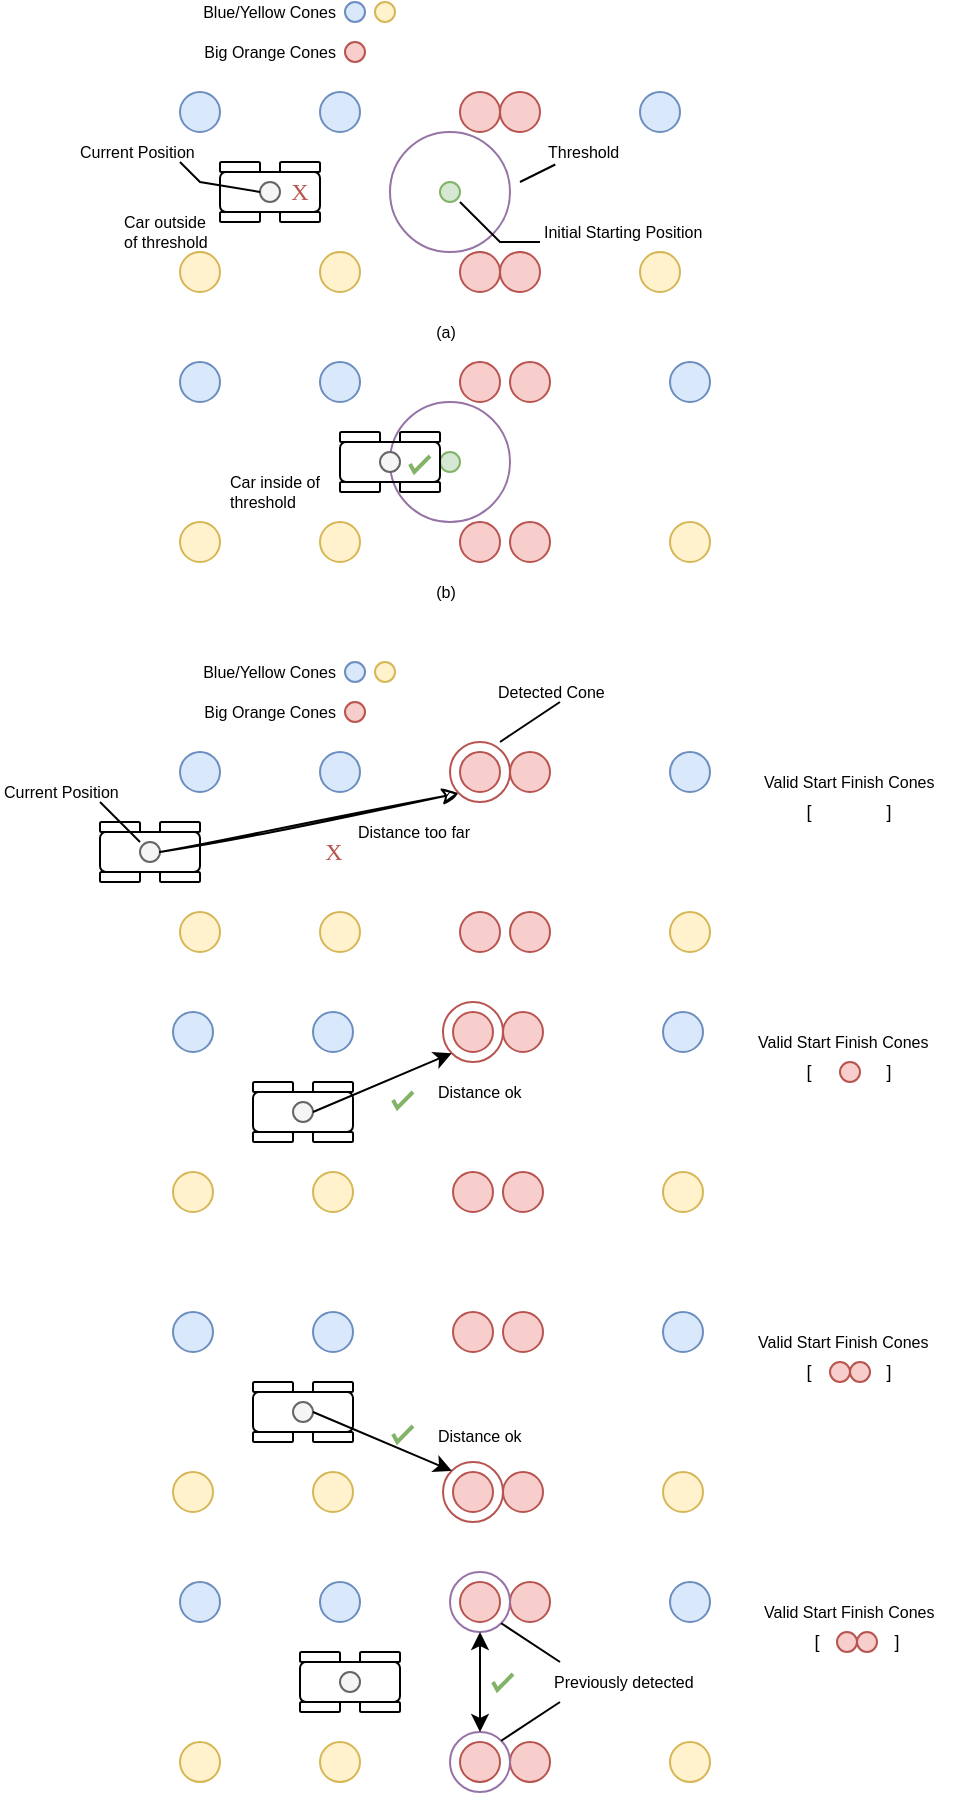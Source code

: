 <mxfile version="18.0.4" type="device"><diagram id="pE8NeCkS3sq0RhEdcYLy" name="Page-1"><mxGraphModel dx="1101" dy="887" grid="1" gridSize="10" guides="1" tooltips="1" connect="1" arrows="1" fold="1" page="1" pageScale="1" pageWidth="850" pageHeight="1100" math="0" shadow="0"><root><mxCell id="0"/><mxCell id="1" parent="0"/><mxCell id="3CB3aKo-GLkxVD4IySbN-8" value="" style="ellipse;whiteSpace=wrap;html=1;aspect=fixed;sketch=0;fillColor=none;strokeColor=#9673a6;fontFamily=Helvetica;" parent="1" vertex="1"><mxGeometry x="275" y="295" width="60" height="60" as="geometry"/></mxCell><mxCell id="4R3HOGXSp6TmTNWFVv4z-29" value="" style="ellipse;whiteSpace=wrap;html=1;aspect=fixed;sketch=0;fillColor=#dae8fc;strokeColor=#6c8ebf;fontFamily=Helvetica;" parent="1" vertex="1"><mxGeometry x="400" y="275" width="20" height="20" as="geometry"/></mxCell><mxCell id="4R3HOGXSp6TmTNWFVv4z-34" value="" style="ellipse;whiteSpace=wrap;html=1;aspect=fixed;sketch=0;fillColor=#fff2cc;strokeColor=#d6b656;fontFamily=Helvetica;" parent="1" vertex="1"><mxGeometry x="400" y="355" width="20" height="20" as="geometry"/></mxCell><mxCell id="7mS1BimvWWyyGBZMWS5H-38" value="" style="ellipse;whiteSpace=wrap;html=1;aspect=fixed;sketch=0;fillColor=#f8cecc;strokeColor=#b85450;fontFamily=Helvetica;" parent="1" vertex="1"><mxGeometry x="330" y="275" width="20" height="20" as="geometry"/></mxCell><mxCell id="7mS1BimvWWyyGBZMWS5H-39" value="" style="ellipse;whiteSpace=wrap;html=1;aspect=fixed;sketch=0;fillColor=#f8cecc;strokeColor=#b85450;fontFamily=Helvetica;" parent="1" vertex="1"><mxGeometry x="330" y="355" width="20" height="20" as="geometry"/></mxCell><mxCell id="3CB3aKo-GLkxVD4IySbN-1" value="" style="ellipse;whiteSpace=wrap;html=1;aspect=fixed;sketch=0;fillColor=#f8cecc;strokeColor=#b85450;fontFamily=Helvetica;" parent="1" vertex="1"><mxGeometry x="310" y="275" width="20" height="20" as="geometry"/></mxCell><mxCell id="3CB3aKo-GLkxVD4IySbN-4" value="" style="ellipse;whiteSpace=wrap;html=1;aspect=fixed;sketch=0;fillColor=#f8cecc;strokeColor=#b85450;fontFamily=Helvetica;" parent="1" vertex="1"><mxGeometry x="310" y="355" width="20" height="20" as="geometry"/></mxCell><mxCell id="3CB3aKo-GLkxVD4IySbN-5" value="" style="ellipse;whiteSpace=wrap;html=1;aspect=fixed;sketch=0;fillColor=#dae8fc;strokeColor=#6c8ebf;fontFamily=Helvetica;" parent="1" vertex="1"><mxGeometry x="240" y="275" width="20" height="20" as="geometry"/></mxCell><mxCell id="3CB3aKo-GLkxVD4IySbN-6" value="" style="ellipse;whiteSpace=wrap;html=1;aspect=fixed;sketch=0;fillColor=#fff2cc;strokeColor=#d6b656;fontFamily=Helvetica;" parent="1" vertex="1"><mxGeometry x="240" y="355" width="20" height="20" as="geometry"/></mxCell><mxCell id="3CB3aKo-GLkxVD4IySbN-7" value="" style="ellipse;whiteSpace=wrap;html=1;aspect=fixed;sketch=0;fillColor=#d5e8d4;strokeColor=#82b366;fontFamily=Helvetica;" parent="1" vertex="1"><mxGeometry x="300" y="320" width="10" height="10" as="geometry"/></mxCell><mxCell id="3CB3aKo-GLkxVD4IySbN-16" value="" style="group" parent="1" vertex="1" connectable="0"><mxGeometry x="190" y="310" width="50" height="30" as="geometry"/></mxCell><mxCell id="3CB3aKo-GLkxVD4IySbN-10" value="" style="rounded=1;whiteSpace=wrap;html=1;fillColor=none;" parent="3CB3aKo-GLkxVD4IySbN-16" vertex="1"><mxGeometry y="5" width="50" height="20" as="geometry"/></mxCell><mxCell id="3CB3aKo-GLkxVD4IySbN-11" value="" style="rounded=1;whiteSpace=wrap;html=1;fillColor=none;" parent="3CB3aKo-GLkxVD4IySbN-16" vertex="1"><mxGeometry width="20" height="5" as="geometry"/></mxCell><mxCell id="3CB3aKo-GLkxVD4IySbN-12" value="" style="rounded=1;whiteSpace=wrap;html=1;fillColor=none;" parent="3CB3aKo-GLkxVD4IySbN-16" vertex="1"><mxGeometry y="25" width="20" height="5" as="geometry"/></mxCell><mxCell id="3CB3aKo-GLkxVD4IySbN-13" value="" style="rounded=1;whiteSpace=wrap;html=1;fillColor=none;" parent="3CB3aKo-GLkxVD4IySbN-16" vertex="1"><mxGeometry x="30" width="20" height="5" as="geometry"/></mxCell><mxCell id="3CB3aKo-GLkxVD4IySbN-14" value="" style="rounded=1;whiteSpace=wrap;html=1;fillColor=none;" parent="3CB3aKo-GLkxVD4IySbN-16" vertex="1"><mxGeometry x="30" y="25" width="20" height="5" as="geometry"/></mxCell><mxCell id="3CB3aKo-GLkxVD4IySbN-37" value="" style="ellipse;whiteSpace=wrap;html=1;aspect=fixed;sketch=0;fillColor=#f5f5f5;strokeColor=#666666;fontFamily=Helvetica;fontColor=#333333;" parent="3CB3aKo-GLkxVD4IySbN-16" vertex="1"><mxGeometry x="20" y="10" width="10" height="10" as="geometry"/></mxCell><mxCell id="3CB3aKo-GLkxVD4IySbN-39" value="X" style="text;html=1;strokeColor=none;fillColor=none;align=center;verticalAlign=middle;whiteSpace=wrap;rounded=0;labelBackgroundColor=none;sketch=1;fontFamily=Comic Sans MS;fontColor=#B85450;" parent="3CB3aKo-GLkxVD4IySbN-16" vertex="1"><mxGeometry x="30" y="10" width="20" height="10" as="geometry"/></mxCell><mxCell id="pTOmuK1ei0gMLEp0mzOM-5" value="" style="endArrow=none;html=1;rounded=0;sketch=0;exitX=0.583;exitY=0.583;exitDx=0;exitDy=0;exitPerimeter=0;entryX=0.4;entryY=0.5;entryDx=0;entryDy=0;entryPerimeter=0;" parent="3CB3aKo-GLkxVD4IySbN-16" target="3CB3aKo-GLkxVD4IySbN-10" edge="1"><mxGeometry width="50" height="50" relative="1" as="geometry"><mxPoint x="-20.02" y="-0.02" as="sourcePoint"/><mxPoint x="20" y="20.0" as="targetPoint"/><Array as="points"><mxPoint x="-10" y="10"/></Array></mxGeometry></mxCell><mxCell id="3CB3aKo-GLkxVD4IySbN-17" value="" style="ellipse;whiteSpace=wrap;html=1;aspect=fixed;sketch=0;fillColor=#dae8fc;strokeColor=#6c8ebf;fontFamily=Helvetica;" parent="1" vertex="1"><mxGeometry x="170" y="275" width="20" height="20" as="geometry"/></mxCell><mxCell id="3CB3aKo-GLkxVD4IySbN-18" value="" style="ellipse;whiteSpace=wrap;html=1;aspect=fixed;sketch=0;fillColor=#fff2cc;strokeColor=#d6b656;fontFamily=Helvetica;" parent="1" vertex="1"><mxGeometry x="170" y="355" width="20" height="20" as="geometry"/></mxCell><mxCell id="3CB3aKo-GLkxVD4IySbN-41" value="" style="ellipse;whiteSpace=wrap;html=1;aspect=fixed;sketch=0;fillColor=#dae8fc;strokeColor=#6c8ebf;fontFamily=Helvetica;" parent="1" vertex="1"><mxGeometry x="411.5" y="735" width="20" height="20" as="geometry"/></mxCell><mxCell id="3CB3aKo-GLkxVD4IySbN-42" value="" style="ellipse;whiteSpace=wrap;html=1;aspect=fixed;sketch=0;fillColor=#fff2cc;strokeColor=#d6b656;fontFamily=Helvetica;" parent="1" vertex="1"><mxGeometry x="411.5" y="815" width="20" height="20" as="geometry"/></mxCell><mxCell id="3CB3aKo-GLkxVD4IySbN-43" value="" style="ellipse;whiteSpace=wrap;html=1;aspect=fixed;sketch=0;fillColor=#f8cecc;strokeColor=#b85450;fontFamily=Helvetica;" parent="1" vertex="1"><mxGeometry x="331.5" y="735" width="20" height="20" as="geometry"/></mxCell><mxCell id="3CB3aKo-GLkxVD4IySbN-44" value="" style="ellipse;whiteSpace=wrap;html=1;aspect=fixed;sketch=0;fillColor=#f8cecc;strokeColor=#b85450;fontFamily=Helvetica;" parent="1" vertex="1"><mxGeometry x="331.5" y="815" width="20" height="20" as="geometry"/></mxCell><mxCell id="3CB3aKo-GLkxVD4IySbN-45" value="" style="ellipse;whiteSpace=wrap;html=1;aspect=fixed;sketch=0;fillColor=#f8cecc;strokeColor=#b85450;fontFamily=Helvetica;" parent="1" vertex="1"><mxGeometry x="306.5" y="735" width="20" height="20" as="geometry"/></mxCell><mxCell id="3CB3aKo-GLkxVD4IySbN-46" value="" style="ellipse;whiteSpace=wrap;html=1;aspect=fixed;sketch=0;fillColor=#f8cecc;strokeColor=#b85450;fontFamily=Helvetica;" parent="1" vertex="1"><mxGeometry x="306.5" y="815" width="20" height="20" as="geometry"/></mxCell><mxCell id="3CB3aKo-GLkxVD4IySbN-47" value="" style="ellipse;whiteSpace=wrap;html=1;aspect=fixed;sketch=0;fillColor=#dae8fc;strokeColor=#6c8ebf;fontFamily=Helvetica;" parent="1" vertex="1"><mxGeometry x="236.5" y="735" width="20" height="20" as="geometry"/></mxCell><mxCell id="3CB3aKo-GLkxVD4IySbN-48" value="" style="ellipse;whiteSpace=wrap;html=1;aspect=fixed;sketch=0;fillColor=#fff2cc;strokeColor=#d6b656;fontFamily=Helvetica;" parent="1" vertex="1"><mxGeometry x="236.5" y="815" width="20" height="20" as="geometry"/></mxCell><mxCell id="3CB3aKo-GLkxVD4IySbN-51" value="" style="group;sketch=0;" parent="1" vertex="1" connectable="0"><mxGeometry x="206.5" y="770" width="50" height="30" as="geometry"/></mxCell><mxCell id="3CB3aKo-GLkxVD4IySbN-52" value="" style="rounded=1;whiteSpace=wrap;html=1;fillColor=none;sketch=0;" parent="3CB3aKo-GLkxVD4IySbN-51" vertex="1"><mxGeometry y="5" width="50" height="20" as="geometry"/></mxCell><mxCell id="3CB3aKo-GLkxVD4IySbN-53" value="" style="rounded=1;whiteSpace=wrap;html=1;fillColor=none;sketch=0;" parent="3CB3aKo-GLkxVD4IySbN-51" vertex="1"><mxGeometry width="20" height="5" as="geometry"/></mxCell><mxCell id="3CB3aKo-GLkxVD4IySbN-54" value="" style="rounded=1;whiteSpace=wrap;html=1;fillColor=none;sketch=0;" parent="3CB3aKo-GLkxVD4IySbN-51" vertex="1"><mxGeometry y="25" width="20" height="5" as="geometry"/></mxCell><mxCell id="3CB3aKo-GLkxVD4IySbN-55" value="" style="rounded=1;whiteSpace=wrap;html=1;fillColor=none;sketch=0;" parent="3CB3aKo-GLkxVD4IySbN-51" vertex="1"><mxGeometry x="30" width="20" height="5" as="geometry"/></mxCell><mxCell id="3CB3aKo-GLkxVD4IySbN-56" value="" style="rounded=1;whiteSpace=wrap;html=1;fillColor=none;sketch=0;" parent="3CB3aKo-GLkxVD4IySbN-51" vertex="1"><mxGeometry x="30" y="25" width="20" height="5" as="geometry"/></mxCell><mxCell id="3CB3aKo-GLkxVD4IySbN-57" value="" style="ellipse;whiteSpace=wrap;html=1;aspect=fixed;sketch=0;fillColor=#f5f5f5;strokeColor=#666666;fontFamily=Helvetica;fontColor=#333333;" parent="3CB3aKo-GLkxVD4IySbN-51" vertex="1"><mxGeometry x="20" y="10" width="10" height="10" as="geometry"/></mxCell><mxCell id="3CB3aKo-GLkxVD4IySbN-59" value="" style="ellipse;whiteSpace=wrap;html=1;aspect=fixed;sketch=0;fillColor=#dae8fc;strokeColor=#6c8ebf;fontFamily=Helvetica;" parent="1" vertex="1"><mxGeometry x="166.5" y="735" width="20" height="20" as="geometry"/></mxCell><mxCell id="3CB3aKo-GLkxVD4IySbN-60" value="" style="ellipse;whiteSpace=wrap;html=1;aspect=fixed;sketch=0;fillColor=#fff2cc;strokeColor=#d6b656;fontFamily=Helvetica;" parent="1" vertex="1"><mxGeometry x="166.5" y="815" width="20" height="20" as="geometry"/></mxCell><mxCell id="3CB3aKo-GLkxVD4IySbN-61" value="" style="ellipse;whiteSpace=wrap;html=1;aspect=fixed;sketch=0;fillColor=none;strokeColor=#b85450;fontFamily=Helvetica;" parent="1" vertex="1"><mxGeometry x="301.5" y="730" width="30" height="30" as="geometry"/></mxCell><mxCell id="3CB3aKo-GLkxVD4IySbN-62" value="" style="endArrow=classic;html=1;rounded=0;exitX=1;exitY=0.5;exitDx=0;exitDy=0;entryX=0;entryY=1;entryDx=0;entryDy=0;sketch=0;" parent="1" source="3CB3aKo-GLkxVD4IySbN-57" target="3CB3aKo-GLkxVD4IySbN-61" edge="1"><mxGeometry width="50" height="50" relative="1" as="geometry"><mxPoint x="266.5" y="815" as="sourcePoint"/><mxPoint x="316.5" y="765" as="targetPoint"/></mxGeometry></mxCell><mxCell id="3CB3aKo-GLkxVD4IySbN-63" value="" style="ellipse;whiteSpace=wrap;html=1;aspect=fixed;sketch=0;fillColor=#f8cecc;strokeColor=#b85450;fontFamily=Helvetica;" parent="1" vertex="1"><mxGeometry x="500" y="760" width="10" height="10" as="geometry"/></mxCell><mxCell id="3CB3aKo-GLkxVD4IySbN-65" value="Valid Start Finish Cones" style="text;html=1;strokeColor=none;fillColor=none;align=left;verticalAlign=middle;whiteSpace=wrap;rounded=0;fontFamily=Helvetica;fontSize=8;sketch=0;" parent="1" vertex="1"><mxGeometry x="456.5" y="745" width="97" height="10" as="geometry"/></mxCell><mxCell id="3CB3aKo-GLkxVD4IySbN-66" value="[&amp;nbsp; &amp;nbsp; &amp;nbsp; &amp;nbsp; &amp;nbsp; &amp;nbsp; &amp;nbsp; &amp;nbsp;]" style="text;html=1;strokeColor=none;fillColor=none;align=center;verticalAlign=middle;whiteSpace=wrap;rounded=0;fontFamily=Helvetica;fontSize=9;sketch=0;" parent="1" vertex="1"><mxGeometry x="473.44" y="760" width="63.12" height="10" as="geometry"/></mxCell><mxCell id="3CB3aKo-GLkxVD4IySbN-67" value="" style="html=1;verticalLabelPosition=bottom;labelBackgroundColor=#ffffff;verticalAlign=top;shadow=0;dashed=0;strokeWidth=2;shape=mxgraph.ios7.misc.check;strokeColor=#82b366;sketch=0;fontFamily=Comic Sans MS;fillColor=#d5e8d4;" parent="1" vertex="1"><mxGeometry x="276.5" y="775" width="10" height="8" as="geometry"/></mxCell><mxCell id="3CB3aKo-GLkxVD4IySbN-68" value="" style="ellipse;whiteSpace=wrap;html=1;aspect=fixed;sketch=0;fillColor=#dae8fc;strokeColor=#6c8ebf;fontFamily=Helvetica;" parent="1" vertex="1"><mxGeometry x="415" y="605" width="20" height="20" as="geometry"/></mxCell><mxCell id="3CB3aKo-GLkxVD4IySbN-69" value="" style="ellipse;whiteSpace=wrap;html=1;aspect=fixed;sketch=0;fillColor=#fff2cc;strokeColor=#d6b656;fontFamily=Helvetica;" parent="1" vertex="1"><mxGeometry x="415" y="685" width="20" height="20" as="geometry"/></mxCell><mxCell id="3CB3aKo-GLkxVD4IySbN-70" value="" style="ellipse;whiteSpace=wrap;html=1;aspect=fixed;sketch=0;fillColor=#f8cecc;strokeColor=#b85450;fontFamily=Helvetica;" parent="1" vertex="1"><mxGeometry x="335" y="605" width="20" height="20" as="geometry"/></mxCell><mxCell id="3CB3aKo-GLkxVD4IySbN-71" value="" style="ellipse;whiteSpace=wrap;html=1;aspect=fixed;sketch=0;fillColor=#f8cecc;strokeColor=#b85450;fontFamily=Helvetica;" parent="1" vertex="1"><mxGeometry x="335" y="685" width="20" height="20" as="geometry"/></mxCell><mxCell id="3CB3aKo-GLkxVD4IySbN-72" value="" style="ellipse;whiteSpace=wrap;html=1;aspect=fixed;sketch=0;fillColor=#f8cecc;strokeColor=#b85450;fontFamily=Helvetica;" parent="1" vertex="1"><mxGeometry x="310" y="605" width="20" height="20" as="geometry"/></mxCell><mxCell id="3CB3aKo-GLkxVD4IySbN-73" value="" style="ellipse;whiteSpace=wrap;html=1;aspect=fixed;sketch=0;fillColor=#f8cecc;strokeColor=#b85450;fontFamily=Helvetica;" parent="1" vertex="1"><mxGeometry x="310" y="685" width="20" height="20" as="geometry"/></mxCell><mxCell id="3CB3aKo-GLkxVD4IySbN-74" value="" style="ellipse;whiteSpace=wrap;html=1;aspect=fixed;sketch=0;fillColor=#dae8fc;strokeColor=#6c8ebf;fontFamily=Helvetica;" parent="1" vertex="1"><mxGeometry x="240" y="605" width="20" height="20" as="geometry"/></mxCell><mxCell id="3CB3aKo-GLkxVD4IySbN-75" value="" style="ellipse;whiteSpace=wrap;html=1;aspect=fixed;sketch=0;fillColor=#fff2cc;strokeColor=#d6b656;fontFamily=Helvetica;" parent="1" vertex="1"><mxGeometry x="240" y="685" width="20" height="20" as="geometry"/></mxCell><mxCell id="3CB3aKo-GLkxVD4IySbN-76" value="" style="group" parent="1" vertex="1" connectable="0"><mxGeometry x="130" y="640" width="50" height="30" as="geometry"/></mxCell><mxCell id="3CB3aKo-GLkxVD4IySbN-77" value="" style="rounded=1;whiteSpace=wrap;html=1;fillColor=none;" parent="3CB3aKo-GLkxVD4IySbN-76" vertex="1"><mxGeometry y="5" width="50" height="20" as="geometry"/></mxCell><mxCell id="3CB3aKo-GLkxVD4IySbN-78" value="" style="rounded=1;whiteSpace=wrap;html=1;fillColor=none;" parent="3CB3aKo-GLkxVD4IySbN-76" vertex="1"><mxGeometry width="20" height="5" as="geometry"/></mxCell><mxCell id="3CB3aKo-GLkxVD4IySbN-79" value="" style="rounded=1;whiteSpace=wrap;html=1;fillColor=none;" parent="3CB3aKo-GLkxVD4IySbN-76" vertex="1"><mxGeometry y="25" width="20" height="5" as="geometry"/></mxCell><mxCell id="3CB3aKo-GLkxVD4IySbN-80" value="" style="rounded=1;whiteSpace=wrap;html=1;fillColor=none;" parent="3CB3aKo-GLkxVD4IySbN-76" vertex="1"><mxGeometry x="30" width="20" height="5" as="geometry"/></mxCell><mxCell id="3CB3aKo-GLkxVD4IySbN-81" value="" style="rounded=1;whiteSpace=wrap;html=1;fillColor=none;" parent="3CB3aKo-GLkxVD4IySbN-76" vertex="1"><mxGeometry x="30" y="25" width="20" height="5" as="geometry"/></mxCell><mxCell id="3CB3aKo-GLkxVD4IySbN-82" value="" style="ellipse;whiteSpace=wrap;html=1;aspect=fixed;sketch=0;fillColor=#f5f5f5;strokeColor=#666666;fontFamily=Helvetica;fontColor=#333333;" parent="3CB3aKo-GLkxVD4IySbN-76" vertex="1"><mxGeometry x="20" y="10" width="10" height="10" as="geometry"/></mxCell><mxCell id="3CB3aKo-GLkxVD4IySbN-83" value="" style="ellipse;whiteSpace=wrap;html=1;aspect=fixed;sketch=0;fillColor=#dae8fc;strokeColor=#6c8ebf;fontFamily=Helvetica;" parent="1" vertex="1"><mxGeometry x="170" y="605" width="20" height="20" as="geometry"/></mxCell><mxCell id="3CB3aKo-GLkxVD4IySbN-84" value="" style="ellipse;whiteSpace=wrap;html=1;aspect=fixed;sketch=0;fillColor=#fff2cc;strokeColor=#d6b656;fontFamily=Helvetica;" parent="1" vertex="1"><mxGeometry x="170" y="685" width="20" height="20" as="geometry"/></mxCell><mxCell id="3CB3aKo-GLkxVD4IySbN-85" value="" style="ellipse;whiteSpace=wrap;html=1;aspect=fixed;sketch=0;fillColor=none;strokeColor=#b85450;fontFamily=Helvetica;" parent="1" vertex="1"><mxGeometry x="305" y="600" width="30" height="30" as="geometry"/></mxCell><mxCell id="3CB3aKo-GLkxVD4IySbN-86" value="" style="endArrow=classic;html=1;rounded=0;exitX=1;exitY=0.5;exitDx=0;exitDy=0;entryX=0;entryY=1;entryDx=0;entryDy=0;sketch=1;" parent="1" source="3CB3aKo-GLkxVD4IySbN-82" target="3CB3aKo-GLkxVD4IySbN-85" edge="1"><mxGeometry width="50" height="50" relative="1" as="geometry"><mxPoint x="270" y="685" as="sourcePoint"/><mxPoint x="320" y="635" as="targetPoint"/></mxGeometry></mxCell><mxCell id="3CB3aKo-GLkxVD4IySbN-88" value="Valid Start Finish Cones" style="text;html=1;strokeColor=none;fillColor=none;align=left;verticalAlign=middle;whiteSpace=wrap;rounded=0;fontFamily=Helvetica;fontSize=8;" parent="1" vertex="1"><mxGeometry x="460" y="615" width="97" height="10" as="geometry"/></mxCell><mxCell id="3CB3aKo-GLkxVD4IySbN-91" value="X" style="text;html=1;strokeColor=none;fillColor=none;align=center;verticalAlign=middle;whiteSpace=wrap;rounded=0;labelBackgroundColor=none;sketch=1;fontFamily=Comic Sans MS;fontColor=#B85450;" parent="1" vertex="1"><mxGeometry x="236.5" y="650" width="20" height="10" as="geometry"/></mxCell><mxCell id="3CB3aKo-GLkxVD4IySbN-92" value="[&amp;nbsp; &amp;nbsp; &amp;nbsp; &amp;nbsp; &amp;nbsp; &amp;nbsp; &amp;nbsp; &amp;nbsp;]" style="text;html=1;strokeColor=none;fillColor=none;align=center;verticalAlign=middle;whiteSpace=wrap;rounded=0;fontFamily=Helvetica;fontSize=9;" parent="1" vertex="1"><mxGeometry x="473.44" y="630" width="63.12" height="10" as="geometry"/></mxCell><mxCell id="3CB3aKo-GLkxVD4IySbN-93" value="" style="ellipse;whiteSpace=wrap;html=1;aspect=fixed;sketch=0;fillColor=#dae8fc;strokeColor=#6c8ebf;fontFamily=Helvetica;" parent="1" vertex="1"><mxGeometry x="411.5" y="885" width="20" height="20" as="geometry"/></mxCell><mxCell id="3CB3aKo-GLkxVD4IySbN-94" value="" style="ellipse;whiteSpace=wrap;html=1;aspect=fixed;sketch=0;fillColor=#fff2cc;strokeColor=#d6b656;fontFamily=Helvetica;" parent="1" vertex="1"><mxGeometry x="411.5" y="965" width="20" height="20" as="geometry"/></mxCell><mxCell id="3CB3aKo-GLkxVD4IySbN-95" value="" style="ellipse;whiteSpace=wrap;html=1;aspect=fixed;sketch=0;fillColor=#f8cecc;strokeColor=#b85450;fontFamily=Helvetica;" parent="1" vertex="1"><mxGeometry x="331.5" y="885" width="20" height="20" as="geometry"/></mxCell><mxCell id="3CB3aKo-GLkxVD4IySbN-96" value="" style="ellipse;whiteSpace=wrap;html=1;aspect=fixed;sketch=0;fillColor=#f8cecc;strokeColor=#b85450;fontFamily=Helvetica;" parent="1" vertex="1"><mxGeometry x="331.5" y="965" width="20" height="20" as="geometry"/></mxCell><mxCell id="3CB3aKo-GLkxVD4IySbN-97" value="" style="ellipse;whiteSpace=wrap;html=1;aspect=fixed;sketch=0;fillColor=#f8cecc;strokeColor=#b85450;fontFamily=Helvetica;" parent="1" vertex="1"><mxGeometry x="306.5" y="885" width="20" height="20" as="geometry"/></mxCell><mxCell id="3CB3aKo-GLkxVD4IySbN-98" value="" style="ellipse;whiteSpace=wrap;html=1;aspect=fixed;sketch=0;fillColor=#f8cecc;strokeColor=#b85450;fontFamily=Helvetica;" parent="1" vertex="1"><mxGeometry x="306.5" y="965" width="20" height="20" as="geometry"/></mxCell><mxCell id="3CB3aKo-GLkxVD4IySbN-99" value="" style="ellipse;whiteSpace=wrap;html=1;aspect=fixed;sketch=0;fillColor=#dae8fc;strokeColor=#6c8ebf;fontFamily=Helvetica;" parent="1" vertex="1"><mxGeometry x="236.5" y="885" width="20" height="20" as="geometry"/></mxCell><mxCell id="3CB3aKo-GLkxVD4IySbN-100" value="" style="ellipse;whiteSpace=wrap;html=1;aspect=fixed;sketch=0;fillColor=#fff2cc;strokeColor=#d6b656;fontFamily=Helvetica;" parent="1" vertex="1"><mxGeometry x="236.5" y="965" width="20" height="20" as="geometry"/></mxCell><mxCell id="3CB3aKo-GLkxVD4IySbN-101" value="" style="group;sketch=0;" parent="1" vertex="1" connectable="0"><mxGeometry x="206.5" y="920" width="50" height="30" as="geometry"/></mxCell><mxCell id="3CB3aKo-GLkxVD4IySbN-102" value="" style="rounded=1;whiteSpace=wrap;html=1;fillColor=none;sketch=0;" parent="3CB3aKo-GLkxVD4IySbN-101" vertex="1"><mxGeometry y="5" width="50" height="20" as="geometry"/></mxCell><mxCell id="3CB3aKo-GLkxVD4IySbN-103" value="" style="rounded=1;whiteSpace=wrap;html=1;fillColor=none;sketch=0;" parent="3CB3aKo-GLkxVD4IySbN-101" vertex="1"><mxGeometry width="20" height="5" as="geometry"/></mxCell><mxCell id="3CB3aKo-GLkxVD4IySbN-104" value="" style="rounded=1;whiteSpace=wrap;html=1;fillColor=none;sketch=0;" parent="3CB3aKo-GLkxVD4IySbN-101" vertex="1"><mxGeometry y="25" width="20" height="5" as="geometry"/></mxCell><mxCell id="3CB3aKo-GLkxVD4IySbN-105" value="" style="rounded=1;whiteSpace=wrap;html=1;fillColor=none;sketch=0;" parent="3CB3aKo-GLkxVD4IySbN-101" vertex="1"><mxGeometry x="30" width="20" height="5" as="geometry"/></mxCell><mxCell id="3CB3aKo-GLkxVD4IySbN-106" value="" style="rounded=1;whiteSpace=wrap;html=1;fillColor=none;sketch=0;" parent="3CB3aKo-GLkxVD4IySbN-101" vertex="1"><mxGeometry x="30" y="25" width="20" height="5" as="geometry"/></mxCell><mxCell id="3CB3aKo-GLkxVD4IySbN-107" value="" style="ellipse;whiteSpace=wrap;html=1;aspect=fixed;sketch=0;fillColor=#f5f5f5;strokeColor=#666666;fontFamily=Helvetica;fontColor=#333333;" parent="3CB3aKo-GLkxVD4IySbN-101" vertex="1"><mxGeometry x="20" y="10" width="10" height="10" as="geometry"/></mxCell><mxCell id="3CB3aKo-GLkxVD4IySbN-108" value="" style="ellipse;whiteSpace=wrap;html=1;aspect=fixed;sketch=0;fillColor=#dae8fc;strokeColor=#6c8ebf;fontFamily=Helvetica;" parent="1" vertex="1"><mxGeometry x="166.5" y="885" width="20" height="20" as="geometry"/></mxCell><mxCell id="3CB3aKo-GLkxVD4IySbN-109" value="" style="ellipse;whiteSpace=wrap;html=1;aspect=fixed;sketch=0;fillColor=#fff2cc;strokeColor=#d6b656;fontFamily=Helvetica;" parent="1" vertex="1"><mxGeometry x="166.5" y="965" width="20" height="20" as="geometry"/></mxCell><mxCell id="3CB3aKo-GLkxVD4IySbN-110" value="" style="ellipse;whiteSpace=wrap;html=1;aspect=fixed;sketch=0;fillColor=none;strokeColor=#b85450;fontFamily=Helvetica;" parent="1" vertex="1"><mxGeometry x="301.5" y="960" width="30" height="30" as="geometry"/></mxCell><mxCell id="3CB3aKo-GLkxVD4IySbN-111" value="" style="endArrow=classic;html=1;rounded=0;exitX=1;exitY=0.5;exitDx=0;exitDy=0;sketch=0;entryX=0;entryY=0;entryDx=0;entryDy=0;" parent="1" source="3CB3aKo-GLkxVD4IySbN-107" target="3CB3aKo-GLkxVD4IySbN-110" edge="1"><mxGeometry width="50" height="50" relative="1" as="geometry"><mxPoint x="266.5" y="965" as="sourcePoint"/><mxPoint x="300" y="950" as="targetPoint"/></mxGeometry></mxCell><mxCell id="3CB3aKo-GLkxVD4IySbN-112" value="" style="ellipse;whiteSpace=wrap;html=1;aspect=fixed;sketch=0;fillColor=#f8cecc;strokeColor=#b85450;fontFamily=Helvetica;" parent="1" vertex="1"><mxGeometry x="505" y="910" width="10" height="10" as="geometry"/></mxCell><mxCell id="3CB3aKo-GLkxVD4IySbN-113" value="Valid Start Finish Cones" style="text;html=1;strokeColor=none;fillColor=none;align=left;verticalAlign=middle;whiteSpace=wrap;rounded=0;fontFamily=Helvetica;fontSize=8;sketch=0;" parent="1" vertex="1"><mxGeometry x="456.5" y="895" width="97" height="10" as="geometry"/></mxCell><mxCell id="3CB3aKo-GLkxVD4IySbN-114" value="[&amp;nbsp; &amp;nbsp; &amp;nbsp; &amp;nbsp; &amp;nbsp; &amp;nbsp; &amp;nbsp; &amp;nbsp;]" style="text;html=1;strokeColor=none;fillColor=none;align=center;verticalAlign=middle;whiteSpace=wrap;rounded=0;fontFamily=Helvetica;fontSize=9;sketch=0;" parent="1" vertex="1"><mxGeometry x="473.44" y="910" width="63.12" height="10" as="geometry"/></mxCell><mxCell id="3CB3aKo-GLkxVD4IySbN-115" value="" style="html=1;verticalLabelPosition=bottom;labelBackgroundColor=#ffffff;verticalAlign=top;shadow=0;dashed=0;strokeWidth=2;shape=mxgraph.ios7.misc.check;strokeColor=#82b366;sketch=0;fontFamily=Comic Sans MS;fillColor=#d5e8d4;" parent="1" vertex="1"><mxGeometry x="276.5" y="942" width="10" height="8" as="geometry"/></mxCell><mxCell id="3CB3aKo-GLkxVD4IySbN-116" value="" style="ellipse;whiteSpace=wrap;html=1;aspect=fixed;sketch=0;fillColor=#f8cecc;strokeColor=#b85450;fontFamily=Helvetica;" parent="1" vertex="1"><mxGeometry x="495" y="910" width="10" height="10" as="geometry"/></mxCell><mxCell id="3CB3aKo-GLkxVD4IySbN-120" value="" style="ellipse;whiteSpace=wrap;html=1;aspect=fixed;sketch=0;fillColor=#dae8fc;strokeColor=#6c8ebf;fontFamily=Helvetica;" parent="1" vertex="1"><mxGeometry x="415" y="1020" width="20" height="20" as="geometry"/></mxCell><mxCell id="3CB3aKo-GLkxVD4IySbN-121" value="" style="ellipse;whiteSpace=wrap;html=1;aspect=fixed;sketch=0;fillColor=#fff2cc;strokeColor=#d6b656;fontFamily=Helvetica;" parent="1" vertex="1"><mxGeometry x="415" y="1100" width="20" height="20" as="geometry"/></mxCell><mxCell id="3CB3aKo-GLkxVD4IySbN-122" value="" style="ellipse;whiteSpace=wrap;html=1;aspect=fixed;sketch=0;fillColor=#f8cecc;strokeColor=#b85450;fontFamily=Helvetica;" parent="1" vertex="1"><mxGeometry x="335" y="1020" width="20" height="20" as="geometry"/></mxCell><mxCell id="3CB3aKo-GLkxVD4IySbN-123" value="" style="ellipse;whiteSpace=wrap;html=1;aspect=fixed;sketch=0;fillColor=#f8cecc;strokeColor=#b85450;fontFamily=Helvetica;" parent="1" vertex="1"><mxGeometry x="335" y="1100" width="20" height="20" as="geometry"/></mxCell><mxCell id="3CB3aKo-GLkxVD4IySbN-124" value="" style="ellipse;whiteSpace=wrap;html=1;aspect=fixed;sketch=0;fillColor=#f8cecc;strokeColor=#b85450;fontFamily=Helvetica;" parent="1" vertex="1"><mxGeometry x="310" y="1020" width="20" height="20" as="geometry"/></mxCell><mxCell id="3CB3aKo-GLkxVD4IySbN-125" value="" style="ellipse;whiteSpace=wrap;html=1;aspect=fixed;sketch=0;fillColor=#f8cecc;strokeColor=#b85450;fontFamily=Helvetica;" parent="1" vertex="1"><mxGeometry x="310" y="1100" width="20" height="20" as="geometry"/></mxCell><mxCell id="3CB3aKo-GLkxVD4IySbN-126" value="" style="ellipse;whiteSpace=wrap;html=1;aspect=fixed;sketch=0;fillColor=#dae8fc;strokeColor=#6c8ebf;fontFamily=Helvetica;" parent="1" vertex="1"><mxGeometry x="240" y="1020" width="20" height="20" as="geometry"/></mxCell><mxCell id="3CB3aKo-GLkxVD4IySbN-127" value="" style="ellipse;whiteSpace=wrap;html=1;aspect=fixed;sketch=0;fillColor=#fff2cc;strokeColor=#d6b656;fontFamily=Helvetica;" parent="1" vertex="1"><mxGeometry x="240" y="1100" width="20" height="20" as="geometry"/></mxCell><mxCell id="3CB3aKo-GLkxVD4IySbN-128" value="" style="group;sketch=0;" parent="1" vertex="1" connectable="0"><mxGeometry x="230" y="1055" width="50" height="30" as="geometry"/></mxCell><mxCell id="3CB3aKo-GLkxVD4IySbN-129" value="" style="rounded=1;whiteSpace=wrap;html=1;fillColor=none;sketch=0;" parent="3CB3aKo-GLkxVD4IySbN-128" vertex="1"><mxGeometry y="5" width="50" height="20" as="geometry"/></mxCell><mxCell id="3CB3aKo-GLkxVD4IySbN-130" value="" style="rounded=1;whiteSpace=wrap;html=1;fillColor=none;sketch=0;" parent="3CB3aKo-GLkxVD4IySbN-128" vertex="1"><mxGeometry width="20" height="5" as="geometry"/></mxCell><mxCell id="3CB3aKo-GLkxVD4IySbN-131" value="" style="rounded=1;whiteSpace=wrap;html=1;fillColor=none;sketch=0;" parent="3CB3aKo-GLkxVD4IySbN-128" vertex="1"><mxGeometry y="25" width="20" height="5" as="geometry"/></mxCell><mxCell id="3CB3aKo-GLkxVD4IySbN-132" value="" style="rounded=1;whiteSpace=wrap;html=1;fillColor=none;sketch=0;" parent="3CB3aKo-GLkxVD4IySbN-128" vertex="1"><mxGeometry x="30" width="20" height="5" as="geometry"/></mxCell><mxCell id="3CB3aKo-GLkxVD4IySbN-133" value="" style="rounded=1;whiteSpace=wrap;html=1;fillColor=none;sketch=0;" parent="3CB3aKo-GLkxVD4IySbN-128" vertex="1"><mxGeometry x="30" y="25" width="20" height="5" as="geometry"/></mxCell><mxCell id="3CB3aKo-GLkxVD4IySbN-134" value="" style="ellipse;whiteSpace=wrap;html=1;aspect=fixed;sketch=0;fillColor=#f5f5f5;strokeColor=#666666;fontFamily=Helvetica;fontColor=#333333;" parent="3CB3aKo-GLkxVD4IySbN-128" vertex="1"><mxGeometry x="20" y="10" width="10" height="10" as="geometry"/></mxCell><mxCell id="3CB3aKo-GLkxVD4IySbN-135" value="" style="ellipse;whiteSpace=wrap;html=1;aspect=fixed;sketch=0;fillColor=#dae8fc;strokeColor=#6c8ebf;fontFamily=Helvetica;" parent="1" vertex="1"><mxGeometry x="170" y="1020" width="20" height="20" as="geometry"/></mxCell><mxCell id="3CB3aKo-GLkxVD4IySbN-136" value="" style="ellipse;whiteSpace=wrap;html=1;aspect=fixed;sketch=0;fillColor=#fff2cc;strokeColor=#d6b656;fontFamily=Helvetica;" parent="1" vertex="1"><mxGeometry x="170" y="1100" width="20" height="20" as="geometry"/></mxCell><mxCell id="3CB3aKo-GLkxVD4IySbN-137" value="" style="ellipse;whiteSpace=wrap;html=1;aspect=fixed;sketch=0;fillColor=none;strokeColor=#9673a6;fontFamily=Helvetica;" parent="1" vertex="1"><mxGeometry x="305" y="1095" width="30" height="30" as="geometry"/></mxCell><mxCell id="3CB3aKo-GLkxVD4IySbN-139" value="" style="ellipse;whiteSpace=wrap;html=1;aspect=fixed;sketch=0;fillColor=#f8cecc;strokeColor=#b85450;fontFamily=Helvetica;" parent="1" vertex="1"><mxGeometry x="508.5" y="1045" width="10" height="10" as="geometry"/></mxCell><mxCell id="3CB3aKo-GLkxVD4IySbN-140" value="Valid Start Finish Cones" style="text;html=1;strokeColor=none;fillColor=none;align=left;verticalAlign=middle;whiteSpace=wrap;rounded=0;fontFamily=Helvetica;fontSize=8;sketch=0;" parent="1" vertex="1"><mxGeometry x="460" y="1030" width="97" height="10" as="geometry"/></mxCell><mxCell id="3CB3aKo-GLkxVD4IySbN-141" value="[&amp;nbsp; &amp;nbsp; &amp;nbsp; &amp;nbsp; &amp;nbsp; &amp;nbsp; &amp;nbsp; &amp;nbsp;]" style="text;html=1;strokeColor=none;fillColor=none;align=center;verticalAlign=middle;whiteSpace=wrap;rounded=0;fontFamily=Helvetica;fontSize=9;sketch=0;" parent="1" vertex="1"><mxGeometry x="476.94" y="1045" width="63.12" height="10" as="geometry"/></mxCell><mxCell id="3CB3aKo-GLkxVD4IySbN-143" value="" style="ellipse;whiteSpace=wrap;html=1;aspect=fixed;sketch=0;fillColor=#f8cecc;strokeColor=#b85450;fontFamily=Helvetica;" parent="1" vertex="1"><mxGeometry x="498.5" y="1045" width="10" height="10" as="geometry"/></mxCell><mxCell id="3CB3aKo-GLkxVD4IySbN-144" value="" style="ellipse;whiteSpace=wrap;html=1;aspect=fixed;sketch=0;fillColor=none;strokeColor=#9673a6;fontFamily=Helvetica;" parent="1" vertex="1"><mxGeometry x="305" y="1015" width="30" height="30" as="geometry"/></mxCell><mxCell id="3CB3aKo-GLkxVD4IySbN-145" value="" style="endArrow=classic;startArrow=classic;html=1;rounded=0;sketch=0;entryX=0.5;entryY=1;entryDx=0;entryDy=0;exitX=0.5;exitY=0;exitDx=0;exitDy=0;" parent="1" source="3CB3aKo-GLkxVD4IySbN-137" target="3CB3aKo-GLkxVD4IySbN-144" edge="1"><mxGeometry width="50" height="50" relative="1" as="geometry"><mxPoint x="350" y="1100" as="sourcePoint"/><mxPoint x="400" y="1050" as="targetPoint"/></mxGeometry></mxCell><mxCell id="3CB3aKo-GLkxVD4IySbN-146" value="" style="html=1;verticalLabelPosition=bottom;labelBackgroundColor=#ffffff;verticalAlign=top;shadow=0;dashed=0;strokeWidth=2;shape=mxgraph.ios7.misc.check;strokeColor=#82b366;sketch=0;fontFamily=Comic Sans MS;fillColor=#d5e8d4;" parent="1" vertex="1"><mxGeometry x="326.5" y="1066" width="10" height="8" as="geometry"/></mxCell><mxCell id="3CB3aKo-GLkxVD4IySbN-147" value="Blue/Yellow Cones" style="text;html=1;strokeColor=none;fillColor=none;align=right;verticalAlign=middle;whiteSpace=wrap;rounded=0;fontFamily=Helvetica;fontSize=8;" parent="1" vertex="1"><mxGeometry x="160" y="230" width="90" height="10" as="geometry"/></mxCell><mxCell id="3CB3aKo-GLkxVD4IySbN-148" value="Big Orange Cones" style="text;html=1;strokeColor=none;fillColor=none;align=right;verticalAlign=middle;whiteSpace=wrap;rounded=0;fontFamily=Helvetica;fontSize=8;" parent="1" vertex="1"><mxGeometry x="160" y="250" width="90" height="10" as="geometry"/></mxCell><mxCell id="3CB3aKo-GLkxVD4IySbN-158" value="" style="ellipse;whiteSpace=wrap;html=1;aspect=fixed;sketch=0;fillColor=#fff2cc;strokeColor=#d6b656;fontFamily=Helvetica;" parent="1" vertex="1"><mxGeometry x="267.5" y="230" width="10" height="10" as="geometry"/></mxCell><mxCell id="3CB3aKo-GLkxVD4IySbN-159" value="" style="ellipse;whiteSpace=wrap;html=1;aspect=fixed;sketch=0;fillColor=#dae8fc;strokeColor=#6c8ebf;fontFamily=Helvetica;" parent="1" vertex="1"><mxGeometry x="252.5" y="230" width="10" height="10" as="geometry"/></mxCell><mxCell id="3CB3aKo-GLkxVD4IySbN-160" value="Threshold" style="text;html=1;strokeColor=none;fillColor=none;align=left;verticalAlign=middle;whiteSpace=wrap;rounded=0;fontFamily=Helvetica;fontSize=8;" parent="1" vertex="1"><mxGeometry x="351.5" y="300" width="50" height="10" as="geometry"/></mxCell><mxCell id="3CB3aKo-GLkxVD4IySbN-161" value="" style="endArrow=none;html=1;rounded=0;sketch=0;entryX=0.123;entryY=1.124;entryDx=0;entryDy=0;entryPerimeter=0;" parent="1" target="3CB3aKo-GLkxVD4IySbN-160" edge="1"><mxGeometry width="50" height="50" relative="1" as="geometry"><mxPoint x="340" y="320" as="sourcePoint"/><mxPoint x="377" y="320" as="targetPoint"/></mxGeometry></mxCell><mxCell id="3CB3aKo-GLkxVD4IySbN-171" value="Detected Cone" style="text;html=1;strokeColor=none;fillColor=none;align=left;verticalAlign=middle;whiteSpace=wrap;rounded=0;fontFamily=Helvetica;fontSize=8;" parent="1" vertex="1"><mxGeometry x="326.5" y="570" width="90" height="10" as="geometry"/></mxCell><mxCell id="3CB3aKo-GLkxVD4IySbN-174" value="" style="endArrow=none;html=1;rounded=0;sketch=0;exitX=0.833;exitY=0;exitDx=0;exitDy=0;exitPerimeter=0;entryX=0.372;entryY=1;entryDx=0;entryDy=0;entryPerimeter=0;" parent="1" source="3CB3aKo-GLkxVD4IySbN-85" target="3CB3aKo-GLkxVD4IySbN-171" edge="1"><mxGeometry width="50" height="50" relative="1" as="geometry"><mxPoint x="370" y="640" as="sourcePoint"/><mxPoint x="420" y="590" as="targetPoint"/></mxGeometry></mxCell><mxCell id="3CB3aKo-GLkxVD4IySbN-175" value="Previously detected" style="text;html=1;strokeColor=none;fillColor=none;align=left;verticalAlign=middle;whiteSpace=wrap;rounded=0;fontFamily=Helvetica;fontSize=8;sketch=0;" parent="1" vertex="1"><mxGeometry x="355" y="1065" width="90" height="10" as="geometry"/></mxCell><mxCell id="3CB3aKo-GLkxVD4IySbN-176" value="" style="endArrow=none;html=1;rounded=0;sketch=0;entryX=1;entryY=1;entryDx=0;entryDy=0;" parent="1" target="3CB3aKo-GLkxVD4IySbN-144" edge="1"><mxGeometry width="50" height="50" relative="1" as="geometry"><mxPoint x="360" y="1060" as="sourcePoint"/><mxPoint x="340" y="1050" as="targetPoint"/></mxGeometry></mxCell><mxCell id="3CB3aKo-GLkxVD4IySbN-177" value="" style="endArrow=none;html=1;rounded=0;sketch=0;entryX=1;entryY=0;entryDx=0;entryDy=0;" parent="1" target="3CB3aKo-GLkxVD4IySbN-137" edge="1"><mxGeometry width="50" height="50" relative="1" as="geometry"><mxPoint x="360" y="1080" as="sourcePoint"/><mxPoint x="340.607" y="1050.607" as="targetPoint"/></mxGeometry></mxCell><mxCell id="pTOmuK1ei0gMLEp0mzOM-1" value="Initial Starting Position" style="text;html=1;strokeColor=none;fillColor=none;align=left;verticalAlign=middle;whiteSpace=wrap;rounded=0;fontFamily=Helvetica;fontSize=8;" parent="1" vertex="1"><mxGeometry x="350" y="340" width="88.5" height="10" as="geometry"/></mxCell><mxCell id="pTOmuK1ei0gMLEp0mzOM-2" value="" style="endArrow=none;html=1;rounded=0;sketch=0;exitX=0.583;exitY=0.583;exitDx=0;exitDy=0;exitPerimeter=0;entryX=0;entryY=1;entryDx=0;entryDy=0;" parent="1" source="3CB3aKo-GLkxVD4IySbN-8" target="pTOmuK1ei0gMLEp0mzOM-1" edge="1"><mxGeometry width="50" height="50" relative="1" as="geometry"><mxPoint x="350" y="330" as="sourcePoint"/><mxPoint x="340" y="350" as="targetPoint"/><Array as="points"><mxPoint x="330" y="350"/></Array></mxGeometry></mxCell><mxCell id="pTOmuK1ei0gMLEp0mzOM-4" value="Current Position" style="text;html=1;strokeColor=none;fillColor=none;align=left;verticalAlign=middle;whiteSpace=wrap;rounded=0;fontFamily=Helvetica;fontSize=8;" parent="1" vertex="1"><mxGeometry x="118" y="300" width="68.5" height="10" as="geometry"/></mxCell><mxCell id="pTOmuK1ei0gMLEp0mzOM-6" value="" style="ellipse;whiteSpace=wrap;html=1;aspect=fixed;sketch=0;fillColor=#f8cecc;strokeColor=#b85450;fontFamily=Helvetica;" parent="1" vertex="1"><mxGeometry x="252.5" y="250" width="10" height="10" as="geometry"/></mxCell><mxCell id="pTOmuK1ei0gMLEp0mzOM-7" value="Current Position" style="text;html=1;strokeColor=none;fillColor=none;align=left;verticalAlign=middle;whiteSpace=wrap;rounded=0;fontFamily=Helvetica;fontSize=8;" parent="1" vertex="1"><mxGeometry x="80" y="620" width="68.5" height="10" as="geometry"/></mxCell><mxCell id="pTOmuK1ei0gMLEp0mzOM-8" value="Blue/Yellow Cones" style="text;html=1;strokeColor=none;fillColor=none;align=right;verticalAlign=middle;whiteSpace=wrap;rounded=0;fontFamily=Helvetica;fontSize=8;" parent="1" vertex="1"><mxGeometry x="160" y="560" width="90" height="10" as="geometry"/></mxCell><mxCell id="pTOmuK1ei0gMLEp0mzOM-9" value="Big Orange Cones" style="text;html=1;strokeColor=none;fillColor=none;align=right;verticalAlign=middle;whiteSpace=wrap;rounded=0;fontFamily=Helvetica;fontSize=8;" parent="1" vertex="1"><mxGeometry x="160" y="580" width="90" height="10" as="geometry"/></mxCell><mxCell id="pTOmuK1ei0gMLEp0mzOM-10" value="" style="ellipse;whiteSpace=wrap;html=1;aspect=fixed;sketch=0;fillColor=#fff2cc;strokeColor=#d6b656;fontFamily=Helvetica;" parent="1" vertex="1"><mxGeometry x="267.5" y="560" width="10" height="10" as="geometry"/></mxCell><mxCell id="pTOmuK1ei0gMLEp0mzOM-11" value="" style="ellipse;whiteSpace=wrap;html=1;aspect=fixed;sketch=0;fillColor=#dae8fc;strokeColor=#6c8ebf;fontFamily=Helvetica;" parent="1" vertex="1"><mxGeometry x="252.5" y="560" width="10" height="10" as="geometry"/></mxCell><mxCell id="pTOmuK1ei0gMLEp0mzOM-12" value="" style="ellipse;whiteSpace=wrap;html=1;aspect=fixed;sketch=0;fillColor=#f8cecc;strokeColor=#b85450;fontFamily=Helvetica;" parent="1" vertex="1"><mxGeometry x="252.5" y="580" width="10" height="10" as="geometry"/></mxCell><mxCell id="pTOmuK1ei0gMLEp0mzOM-14" value="" style="endArrow=none;html=1;rounded=0;sketch=0;exitX=0.4;exitY=0.25;exitDx=0;exitDy=0;exitPerimeter=0;" parent="1" source="3CB3aKo-GLkxVD4IySbN-77" edge="1"><mxGeometry width="50" height="50" relative="1" as="geometry"><mxPoint x="80" y="680" as="sourcePoint"/><mxPoint x="130" y="630" as="targetPoint"/></mxGeometry></mxCell><mxCell id="pTOmuK1ei0gMLEp0mzOM-16" value="Car outside of threshold" style="text;html=1;strokeColor=none;fillColor=none;align=left;verticalAlign=middle;whiteSpace=wrap;rounded=0;fontFamily=Helvetica;fontSize=8;" parent="1" vertex="1"><mxGeometry x="139.5" y="340" width="47" height="10" as="geometry"/></mxCell><mxCell id="pTOmuK1ei0gMLEp0mzOM-19" value="Distance too far" style="text;html=1;strokeColor=none;fillColor=none;align=left;verticalAlign=middle;whiteSpace=wrap;rounded=0;fontFamily=Helvetica;fontSize=8;" parent="1" vertex="1"><mxGeometry x="256.5" y="640" width="68.5" height="10" as="geometry"/></mxCell><mxCell id="pTOmuK1ei0gMLEp0mzOM-20" value="Distance ok" style="text;html=1;strokeColor=none;fillColor=none;align=left;verticalAlign=middle;whiteSpace=wrap;rounded=0;fontFamily=Helvetica;fontSize=8;sketch=0;" parent="1" vertex="1"><mxGeometry x="297.25" y="770" width="68.5" height="10" as="geometry"/></mxCell><mxCell id="pTOmuK1ei0gMLEp0mzOM-21" value="Distance ok" style="text;html=1;strokeColor=none;fillColor=none;align=left;verticalAlign=middle;whiteSpace=wrap;rounded=0;fontFamily=Helvetica;fontSize=8;sketch=0;" parent="1" vertex="1"><mxGeometry x="297.25" y="942" width="68.5" height="10" as="geometry"/></mxCell><mxCell id="rrbsNDg1auEN__mWc96U-1" value="(a)" style="text;html=1;strokeColor=none;fillColor=none;align=center;verticalAlign=middle;whiteSpace=wrap;rounded=0;fontSize=8;" parent="1" vertex="1"><mxGeometry x="272.5" y="380" width="60" height="30" as="geometry"/></mxCell><mxCell id="rrbsNDg1auEN__mWc96U-2" value="" style="group" parent="1" vertex="1" connectable="0"><mxGeometry x="170" y="410" width="265" height="100" as="geometry"/></mxCell><mxCell id="3CB3aKo-GLkxVD4IySbN-19" value="" style="ellipse;whiteSpace=wrap;html=1;aspect=fixed;sketch=0;fillColor=#dae8fc;strokeColor=#6c8ebf;fontFamily=Helvetica;" parent="rrbsNDg1auEN__mWc96U-2" vertex="1"><mxGeometry x="245" width="20" height="20" as="geometry"/></mxCell><mxCell id="3CB3aKo-GLkxVD4IySbN-20" value="" style="ellipse;whiteSpace=wrap;html=1;aspect=fixed;sketch=0;fillColor=#fff2cc;strokeColor=#d6b656;fontFamily=Helvetica;" parent="rrbsNDg1auEN__mWc96U-2" vertex="1"><mxGeometry x="245" y="80" width="20" height="20" as="geometry"/></mxCell><mxCell id="3CB3aKo-GLkxVD4IySbN-21" value="" style="ellipse;whiteSpace=wrap;html=1;aspect=fixed;sketch=0;fillColor=#f8cecc;strokeColor=#b85450;fontFamily=Helvetica;" parent="rrbsNDg1auEN__mWc96U-2" vertex="1"><mxGeometry x="165" width="20" height="20" as="geometry"/></mxCell><mxCell id="3CB3aKo-GLkxVD4IySbN-22" value="" style="ellipse;whiteSpace=wrap;html=1;aspect=fixed;sketch=0;fillColor=#f8cecc;strokeColor=#b85450;fontFamily=Helvetica;" parent="rrbsNDg1auEN__mWc96U-2" vertex="1"><mxGeometry x="165" y="80" width="20" height="20" as="geometry"/></mxCell><mxCell id="3CB3aKo-GLkxVD4IySbN-23" value="" style="ellipse;whiteSpace=wrap;html=1;aspect=fixed;sketch=0;fillColor=#f8cecc;strokeColor=#b85450;fontFamily=Helvetica;" parent="rrbsNDg1auEN__mWc96U-2" vertex="1"><mxGeometry x="140" width="20" height="20" as="geometry"/></mxCell><mxCell id="3CB3aKo-GLkxVD4IySbN-24" value="" style="ellipse;whiteSpace=wrap;html=1;aspect=fixed;sketch=0;fillColor=#f8cecc;strokeColor=#b85450;fontFamily=Helvetica;" parent="rrbsNDg1auEN__mWc96U-2" vertex="1"><mxGeometry x="140" y="80" width="20" height="20" as="geometry"/></mxCell><mxCell id="3CB3aKo-GLkxVD4IySbN-25" value="" style="ellipse;whiteSpace=wrap;html=1;aspect=fixed;sketch=0;fillColor=#dae8fc;strokeColor=#6c8ebf;fontFamily=Helvetica;" parent="rrbsNDg1auEN__mWc96U-2" vertex="1"><mxGeometry x="70" width="20" height="20" as="geometry"/></mxCell><mxCell id="3CB3aKo-GLkxVD4IySbN-26" value="" style="ellipse;whiteSpace=wrap;html=1;aspect=fixed;sketch=0;fillColor=#fff2cc;strokeColor=#d6b656;fontFamily=Helvetica;" parent="rrbsNDg1auEN__mWc96U-2" vertex="1"><mxGeometry x="70" y="80" width="20" height="20" as="geometry"/></mxCell><mxCell id="3CB3aKo-GLkxVD4IySbN-27" value="" style="ellipse;whiteSpace=wrap;html=1;aspect=fixed;sketch=0;fillColor=#d5e8d4;strokeColor=#82b366;fontFamily=Helvetica;" parent="rrbsNDg1auEN__mWc96U-2" vertex="1"><mxGeometry x="130" y="45" width="10" height="10" as="geometry"/></mxCell><mxCell id="3CB3aKo-GLkxVD4IySbN-28" value="" style="ellipse;whiteSpace=wrap;html=1;aspect=fixed;sketch=0;fillColor=none;strokeColor=#9673a6;fontFamily=Helvetica;" parent="rrbsNDg1auEN__mWc96U-2" vertex="1"><mxGeometry x="105" y="20" width="60" height="60" as="geometry"/></mxCell><mxCell id="3CB3aKo-GLkxVD4IySbN-29" value="" style="group;sketch=0;" parent="rrbsNDg1auEN__mWc96U-2" vertex="1" connectable="0"><mxGeometry x="80" y="35" width="50" height="30" as="geometry"/></mxCell><mxCell id="3CB3aKo-GLkxVD4IySbN-30" value="" style="rounded=1;whiteSpace=wrap;html=1;fillColor=none;sketch=0;" parent="3CB3aKo-GLkxVD4IySbN-29" vertex="1"><mxGeometry y="5" width="50" height="20" as="geometry"/></mxCell><mxCell id="3CB3aKo-GLkxVD4IySbN-31" value="" style="rounded=1;whiteSpace=wrap;html=1;fillColor=none;sketch=0;" parent="3CB3aKo-GLkxVD4IySbN-29" vertex="1"><mxGeometry width="20" height="5" as="geometry"/></mxCell><mxCell id="3CB3aKo-GLkxVD4IySbN-32" value="" style="rounded=1;whiteSpace=wrap;html=1;fillColor=none;sketch=0;" parent="3CB3aKo-GLkxVD4IySbN-29" vertex="1"><mxGeometry y="25" width="20" height="5" as="geometry"/></mxCell><mxCell id="3CB3aKo-GLkxVD4IySbN-33" value="" style="rounded=1;whiteSpace=wrap;html=1;fillColor=none;sketch=0;" parent="3CB3aKo-GLkxVD4IySbN-29" vertex="1"><mxGeometry x="30" width="20" height="5" as="geometry"/></mxCell><mxCell id="3CB3aKo-GLkxVD4IySbN-34" value="" style="rounded=1;whiteSpace=wrap;html=1;fillColor=none;sketch=0;" parent="3CB3aKo-GLkxVD4IySbN-29" vertex="1"><mxGeometry x="30" y="25" width="20" height="5" as="geometry"/></mxCell><mxCell id="3CB3aKo-GLkxVD4IySbN-38" value="" style="ellipse;whiteSpace=wrap;html=1;aspect=fixed;sketch=0;fillColor=#f5f5f5;strokeColor=#666666;fontFamily=Helvetica;fontColor=#333333;" parent="3CB3aKo-GLkxVD4IySbN-29" vertex="1"><mxGeometry x="20" y="10" width="10" height="10" as="geometry"/></mxCell><mxCell id="3CB3aKo-GLkxVD4IySbN-40" value="" style="html=1;verticalLabelPosition=bottom;labelBackgroundColor=#ffffff;verticalAlign=top;shadow=0;dashed=0;strokeWidth=2;shape=mxgraph.ios7.misc.check;strokeColor=#82b366;sketch=0;fontFamily=Comic Sans MS;fillColor=#d5e8d4;" parent="3CB3aKo-GLkxVD4IySbN-29" vertex="1"><mxGeometry x="35" y="12" width="10" height="8" as="geometry"/></mxCell><mxCell id="3CB3aKo-GLkxVD4IySbN-35" value="" style="ellipse;whiteSpace=wrap;html=1;aspect=fixed;sketch=0;fillColor=#dae8fc;strokeColor=#6c8ebf;fontFamily=Helvetica;" parent="rrbsNDg1auEN__mWc96U-2" vertex="1"><mxGeometry width="20" height="20" as="geometry"/></mxCell><mxCell id="3CB3aKo-GLkxVD4IySbN-36" value="" style="ellipse;whiteSpace=wrap;html=1;aspect=fixed;sketch=0;fillColor=#fff2cc;strokeColor=#d6b656;fontFamily=Helvetica;" parent="rrbsNDg1auEN__mWc96U-2" vertex="1"><mxGeometry y="80" width="20" height="20" as="geometry"/></mxCell><mxCell id="pTOmuK1ei0gMLEp0mzOM-18" value="Car inside of threshold" style="text;html=1;strokeColor=none;fillColor=none;align=left;verticalAlign=middle;whiteSpace=wrap;rounded=0;fontFamily=Helvetica;fontSize=8;" parent="rrbsNDg1auEN__mWc96U-2" vertex="1"><mxGeometry x="23" y="60" width="47" height="10" as="geometry"/></mxCell><mxCell id="rrbsNDg1auEN__mWc96U-3" value="(b)" style="text;html=1;strokeColor=none;fillColor=none;align=center;verticalAlign=middle;whiteSpace=wrap;rounded=0;fontSize=8;" parent="1" vertex="1"><mxGeometry x="272.5" y="510" width="60" height="30" as="geometry"/></mxCell></root></mxGraphModel></diagram></mxfile>